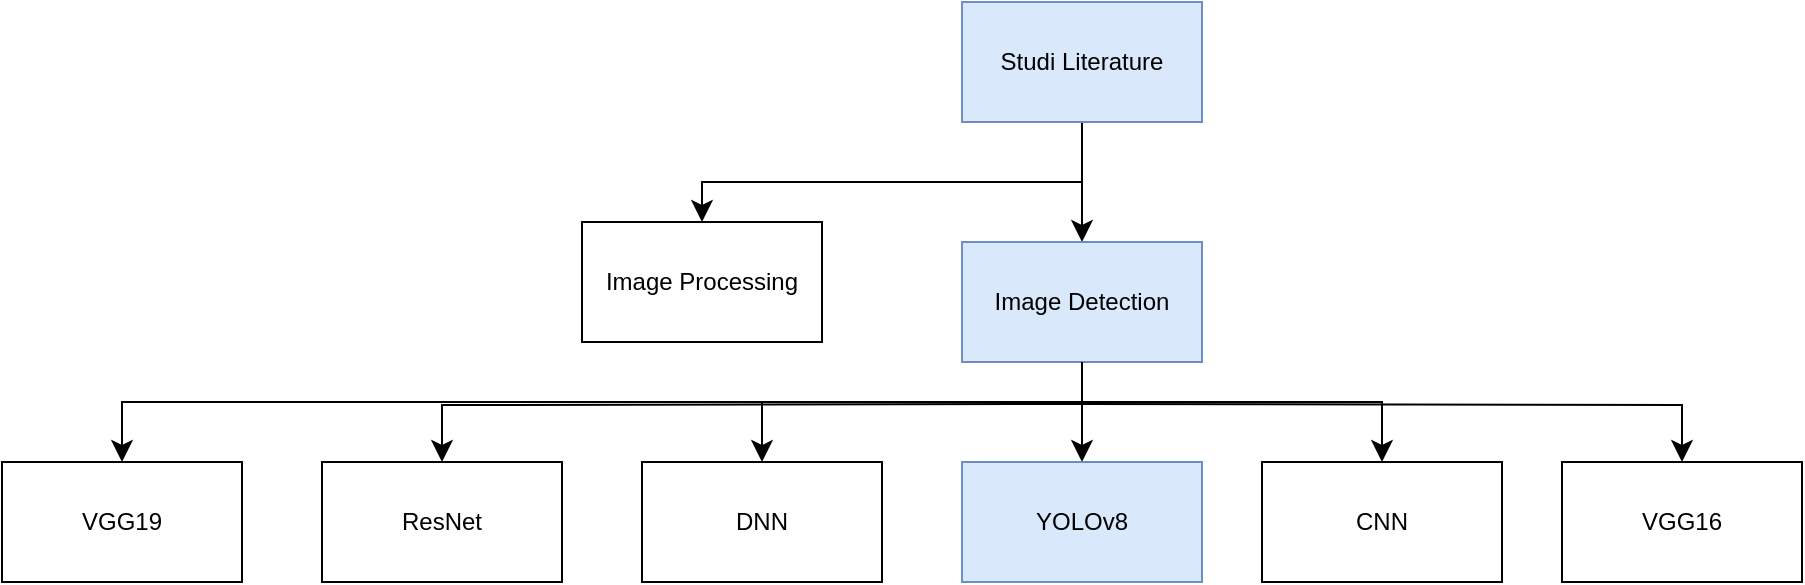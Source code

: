 <mxfile version="24.7.7">
  <diagram name="Road Map method" id="7AqJWa70wlAxjJITi0Si">
    <mxGraphModel dx="1134" dy="794" grid="1" gridSize="10" guides="1" tooltips="1" connect="1" arrows="1" fold="1" page="1" pageScale="1" pageWidth="827" pageHeight="1169" math="0" shadow="0">
      <root>
        <mxCell id="0" />
        <mxCell id="1" parent="0" />
        <mxCell id="zQN0rXkLUmSklCnL1Rr--9" style="edgeStyle=none;curved=1;rounded=0;orthogonalLoop=1;jettySize=auto;html=1;entryX=0.5;entryY=0;entryDx=0;entryDy=0;fontSize=12;startSize=8;endSize=8;" edge="1" parent="1" source="zQN0rXkLUmSklCnL1Rr--1" target="zQN0rXkLUmSklCnL1Rr--3">
          <mxGeometry relative="1" as="geometry" />
        </mxCell>
        <mxCell id="zQN0rXkLUmSklCnL1Rr--10" style="edgeStyle=orthogonalEdgeStyle;rounded=0;orthogonalLoop=1;jettySize=auto;html=1;entryX=0.5;entryY=0;entryDx=0;entryDy=0;fontSize=12;startSize=8;endSize=8;" edge="1" parent="1" source="zQN0rXkLUmSklCnL1Rr--1" target="zQN0rXkLUmSklCnL1Rr--2">
          <mxGeometry relative="1" as="geometry">
            <Array as="points">
              <mxPoint x="540" y="450" />
              <mxPoint x="350" y="450" />
            </Array>
          </mxGeometry>
        </mxCell>
        <mxCell id="zQN0rXkLUmSklCnL1Rr--1" value="Studi Literature" style="rounded=0;whiteSpace=wrap;html=1;fillColor=#dae8fc;strokeColor=#6c8ebf;" vertex="1" parent="1">
          <mxGeometry x="480" y="360" width="120" height="60" as="geometry" />
        </mxCell>
        <mxCell id="zQN0rXkLUmSklCnL1Rr--2" value="Image Processing" style="rounded=0;whiteSpace=wrap;html=1;" vertex="1" parent="1">
          <mxGeometry x="290" y="470" width="120" height="60" as="geometry" />
        </mxCell>
        <mxCell id="zQN0rXkLUmSklCnL1Rr--12" style="edgeStyle=elbowEdgeStyle;rounded=0;orthogonalLoop=1;jettySize=auto;html=1;fontSize=12;startSize=8;endSize=8;elbow=vertical;" edge="1" parent="1" source="zQN0rXkLUmSklCnL1Rr--3" target="zQN0rXkLUmSklCnL1Rr--4">
          <mxGeometry relative="1" as="geometry" />
        </mxCell>
        <mxCell id="zQN0rXkLUmSklCnL1Rr--13" style="edgeStyle=orthogonalEdgeStyle;rounded=0;orthogonalLoop=1;jettySize=auto;html=1;entryX=0.5;entryY=0;entryDx=0;entryDy=0;fontSize=12;startSize=8;endSize=8;exitX=0.5;exitY=1;exitDx=0;exitDy=0;" edge="1" parent="1" source="zQN0rXkLUmSklCnL1Rr--3" target="zQN0rXkLUmSklCnL1Rr--5">
          <mxGeometry relative="1" as="geometry">
            <mxPoint x="600" y="560" as="sourcePoint" />
            <mxPoint x="690" y="640" as="targetPoint" />
            <Array as="points">
              <mxPoint x="540" y="560" />
              <mxPoint x="690" y="560" />
            </Array>
          </mxGeometry>
        </mxCell>
        <mxCell id="zQN0rXkLUmSklCnL1Rr--14" style="edgeStyle=orthogonalEdgeStyle;rounded=0;orthogonalLoop=1;jettySize=auto;html=1;entryX=0.5;entryY=0;entryDx=0;entryDy=0;fontSize=12;startSize=8;endSize=8;" edge="1" parent="1" target="zQN0rXkLUmSklCnL1Rr--8">
          <mxGeometry relative="1" as="geometry">
            <mxPoint x="540" y="561" as="sourcePoint" />
            <mxPoint x="840" y="640" as="targetPoint" />
          </mxGeometry>
        </mxCell>
        <mxCell id="zQN0rXkLUmSklCnL1Rr--15" style="edgeStyle=orthogonalEdgeStyle;rounded=0;orthogonalLoop=1;jettySize=auto;html=1;entryX=0.5;entryY=0;entryDx=0;entryDy=0;fontSize=12;startSize=8;endSize=8;exitX=0.5;exitY=1;exitDx=0;exitDy=0;" edge="1" parent="1" source="zQN0rXkLUmSklCnL1Rr--3" target="zQN0rXkLUmSklCnL1Rr--6">
          <mxGeometry relative="1" as="geometry">
            <mxPoint x="480" y="560" as="sourcePoint" />
            <mxPoint x="380" y="640" as="targetPoint" />
            <Array as="points">
              <mxPoint x="540" y="560" />
              <mxPoint x="380" y="560" />
            </Array>
          </mxGeometry>
        </mxCell>
        <mxCell id="zQN0rXkLUmSklCnL1Rr--16" style="edgeStyle=orthogonalEdgeStyle;rounded=0;orthogonalLoop=1;jettySize=auto;html=1;entryX=0.5;entryY=0;entryDx=0;entryDy=0;fontSize=12;startSize=8;endSize=8;strokeColor=default;align=center;verticalAlign=middle;fontFamily=Helvetica;fontColor=default;labelBackgroundColor=default;endArrow=classic;" edge="1" parent="1" target="zQN0rXkLUmSklCnL1Rr--7">
          <mxGeometry relative="1" as="geometry">
            <mxPoint x="540" y="561" as="sourcePoint" />
            <mxPoint x="220" y="640" as="targetPoint" />
          </mxGeometry>
        </mxCell>
        <mxCell id="zQN0rXkLUmSklCnL1Rr--3" value="Image Detection" style="rounded=0;whiteSpace=wrap;html=1;fillColor=#dae8fc;strokeColor=#6c8ebf;" vertex="1" parent="1">
          <mxGeometry x="480" y="480" width="120" height="60" as="geometry" />
        </mxCell>
        <mxCell id="zQN0rXkLUmSklCnL1Rr--4" value="YOLOv8" style="rounded=0;whiteSpace=wrap;html=1;fillColor=#dae8fc;strokeColor=#6c8ebf;" vertex="1" parent="1">
          <mxGeometry x="480" y="590" width="120" height="60" as="geometry" />
        </mxCell>
        <mxCell id="zQN0rXkLUmSklCnL1Rr--5" value="CNN" style="rounded=0;whiteSpace=wrap;html=1;" vertex="1" parent="1">
          <mxGeometry x="630" y="590" width="120" height="60" as="geometry" />
        </mxCell>
        <mxCell id="zQN0rXkLUmSklCnL1Rr--6" value="DNN" style="rounded=0;whiteSpace=wrap;html=1;" vertex="1" parent="1">
          <mxGeometry x="320" y="590" width="120" height="60" as="geometry" />
        </mxCell>
        <mxCell id="zQN0rXkLUmSklCnL1Rr--7" value="ResNet" style="rounded=0;whiteSpace=wrap;html=1;" vertex="1" parent="1">
          <mxGeometry x="160" y="590" width="120" height="60" as="geometry" />
        </mxCell>
        <mxCell id="zQN0rXkLUmSklCnL1Rr--8" value="VGG16" style="rounded=0;whiteSpace=wrap;html=1;" vertex="1" parent="1">
          <mxGeometry x="780" y="590" width="120" height="60" as="geometry" />
        </mxCell>
        <mxCell id="zQN0rXkLUmSklCnL1Rr--17" value="VGG19" style="rounded=0;whiteSpace=wrap;html=1;" vertex="1" parent="1">
          <mxGeometry y="590" width="120" height="60" as="geometry" />
        </mxCell>
        <mxCell id="zQN0rXkLUmSklCnL1Rr--18" style="edgeStyle=orthogonalEdgeStyle;rounded=0;orthogonalLoop=1;jettySize=auto;html=1;entryX=0.5;entryY=0;entryDx=0;entryDy=0;fontSize=12;startSize=8;endSize=8;strokeColor=default;align=center;verticalAlign=middle;fontFamily=Helvetica;fontColor=default;labelBackgroundColor=default;endArrow=classic;exitX=0.5;exitY=1;exitDx=0;exitDy=0;" edge="1" parent="1" source="zQN0rXkLUmSklCnL1Rr--3" target="zQN0rXkLUmSklCnL1Rr--17">
          <mxGeometry relative="1" as="geometry">
            <mxPoint x="550" y="571" as="sourcePoint" />
            <mxPoint x="230" y="600" as="targetPoint" />
            <Array as="points">
              <mxPoint x="540" y="560" />
              <mxPoint x="60" y="560" />
            </Array>
          </mxGeometry>
        </mxCell>
      </root>
    </mxGraphModel>
  </diagram>
</mxfile>

